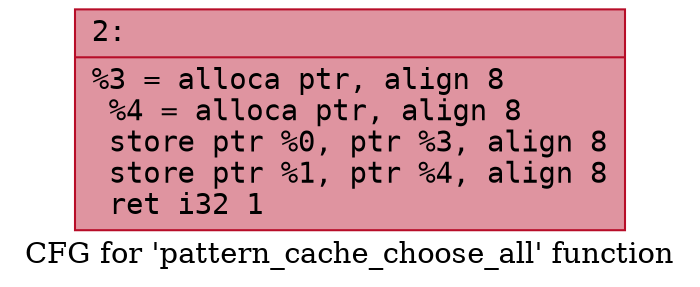 digraph "CFG for 'pattern_cache_choose_all' function" {
	label="CFG for 'pattern_cache_choose_all' function";

	Node0x600002d21f40 [shape=record,color="#b70d28ff", style=filled, fillcolor="#b70d2870" fontname="Courier",label="{2:\l|  %3 = alloca ptr, align 8\l  %4 = alloca ptr, align 8\l  store ptr %0, ptr %3, align 8\l  store ptr %1, ptr %4, align 8\l  ret i32 1\l}"];
}
